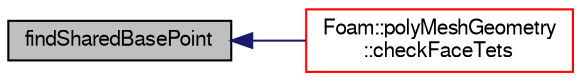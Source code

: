 digraph "findSharedBasePoint"
{
  bgcolor="transparent";
  edge [fontname="FreeSans",fontsize="10",labelfontname="FreeSans",labelfontsize="10"];
  node [fontname="FreeSans",fontsize="10",shape=record];
  rankdir="LR";
  Node1 [label="findSharedBasePoint",height=0.2,width=0.4,color="black", fillcolor="grey75", style="filled" fontcolor="black"];
  Node1 -> Node2 [dir="back",color="midnightblue",fontsize="10",style="solid",fontname="FreeSans"];
  Node2 [label="Foam::polyMeshGeometry\l::checkFaceTets",height=0.2,width=0.4,color="red",URL="$a01865.html#ac78de3d27453106d3cf818bda3fd90f4",tooltip="See primitiveMesh. "];
}
